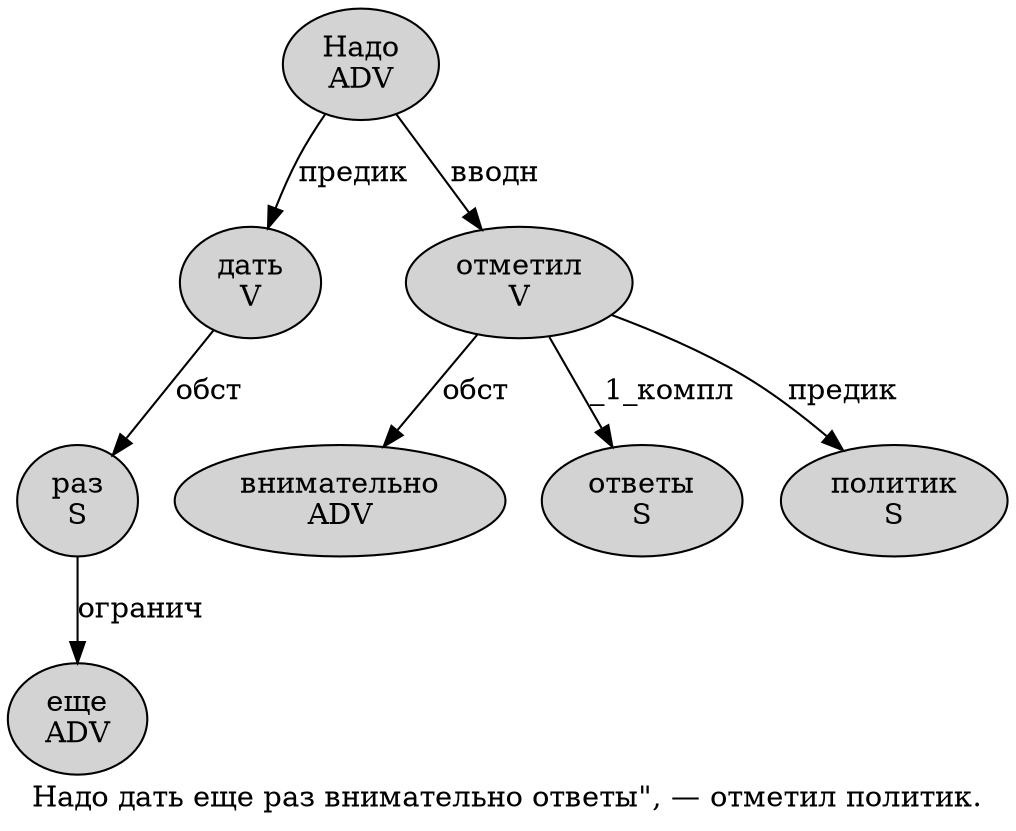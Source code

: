 digraph SENTENCE_1112 {
	graph [label="Надо дать еще раз внимательно ответы\", — отметил политик."]
	node [style=filled]
		0 [label="Надо
ADV" color="" fillcolor=lightgray penwidth=1 shape=ellipse]
		1 [label="дать
V" color="" fillcolor=lightgray penwidth=1 shape=ellipse]
		2 [label="еще
ADV" color="" fillcolor=lightgray penwidth=1 shape=ellipse]
		3 [label="раз
S" color="" fillcolor=lightgray penwidth=1 shape=ellipse]
		4 [label="внимательно
ADV" color="" fillcolor=lightgray penwidth=1 shape=ellipse]
		5 [label="ответы
S" color="" fillcolor=lightgray penwidth=1 shape=ellipse]
		9 [label="отметил
V" color="" fillcolor=lightgray penwidth=1 shape=ellipse]
		10 [label="политик
S" color="" fillcolor=lightgray penwidth=1 shape=ellipse]
			9 -> 4 [label="обст"]
			9 -> 5 [label="_1_компл"]
			9 -> 10 [label="предик"]
			0 -> 1 [label="предик"]
			0 -> 9 [label="вводн"]
			3 -> 2 [label="огранич"]
			1 -> 3 [label="обст"]
}